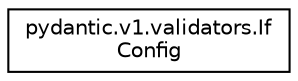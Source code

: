 digraph "Graphical Class Hierarchy"
{
 // LATEX_PDF_SIZE
  edge [fontname="Helvetica",fontsize="10",labelfontname="Helvetica",labelfontsize="10"];
  node [fontname="Helvetica",fontsize="10",shape=record];
  rankdir="LR";
  Node0 [label="pydantic.v1.validators.If\lConfig",height=0.2,width=0.4,color="black", fillcolor="white", style="filled",URL="$classpydantic_1_1v1_1_1validators_1_1IfConfig.html",tooltip=" "];
}
